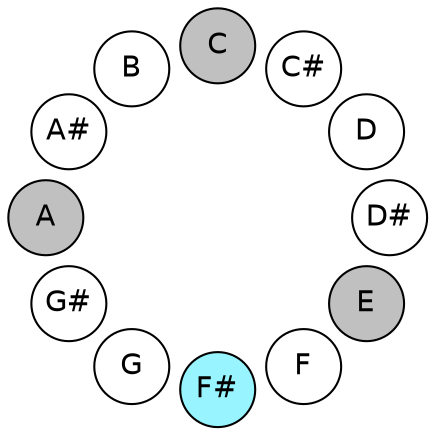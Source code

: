 
graph {

layout = circo;
mindist = .1

node [shape = circle, fontname = Helvetica, margin = 0, style = filled]
edge [style=invis]

subgraph 1 {
	"E" -- "F" -- "F#" -- "G" -- "G#" -- "A" -- "A#" -- "B" -- "C" -- "C#" -- "D" -- "D#" -- "E"
}

"C" [fillcolor = gray];
"C#" [fillcolor = white];
"D" [fillcolor = white];
"D#" [fillcolor = white];
"E" [fillcolor = gray];
"F" [fillcolor = white];
"F#" [fillcolor = cadetblue1];
"G" [fillcolor = white];
"G#" [fillcolor = white];
"A" [fillcolor = gray];
"A#" [fillcolor = white];
"B" [fillcolor = white];
}

